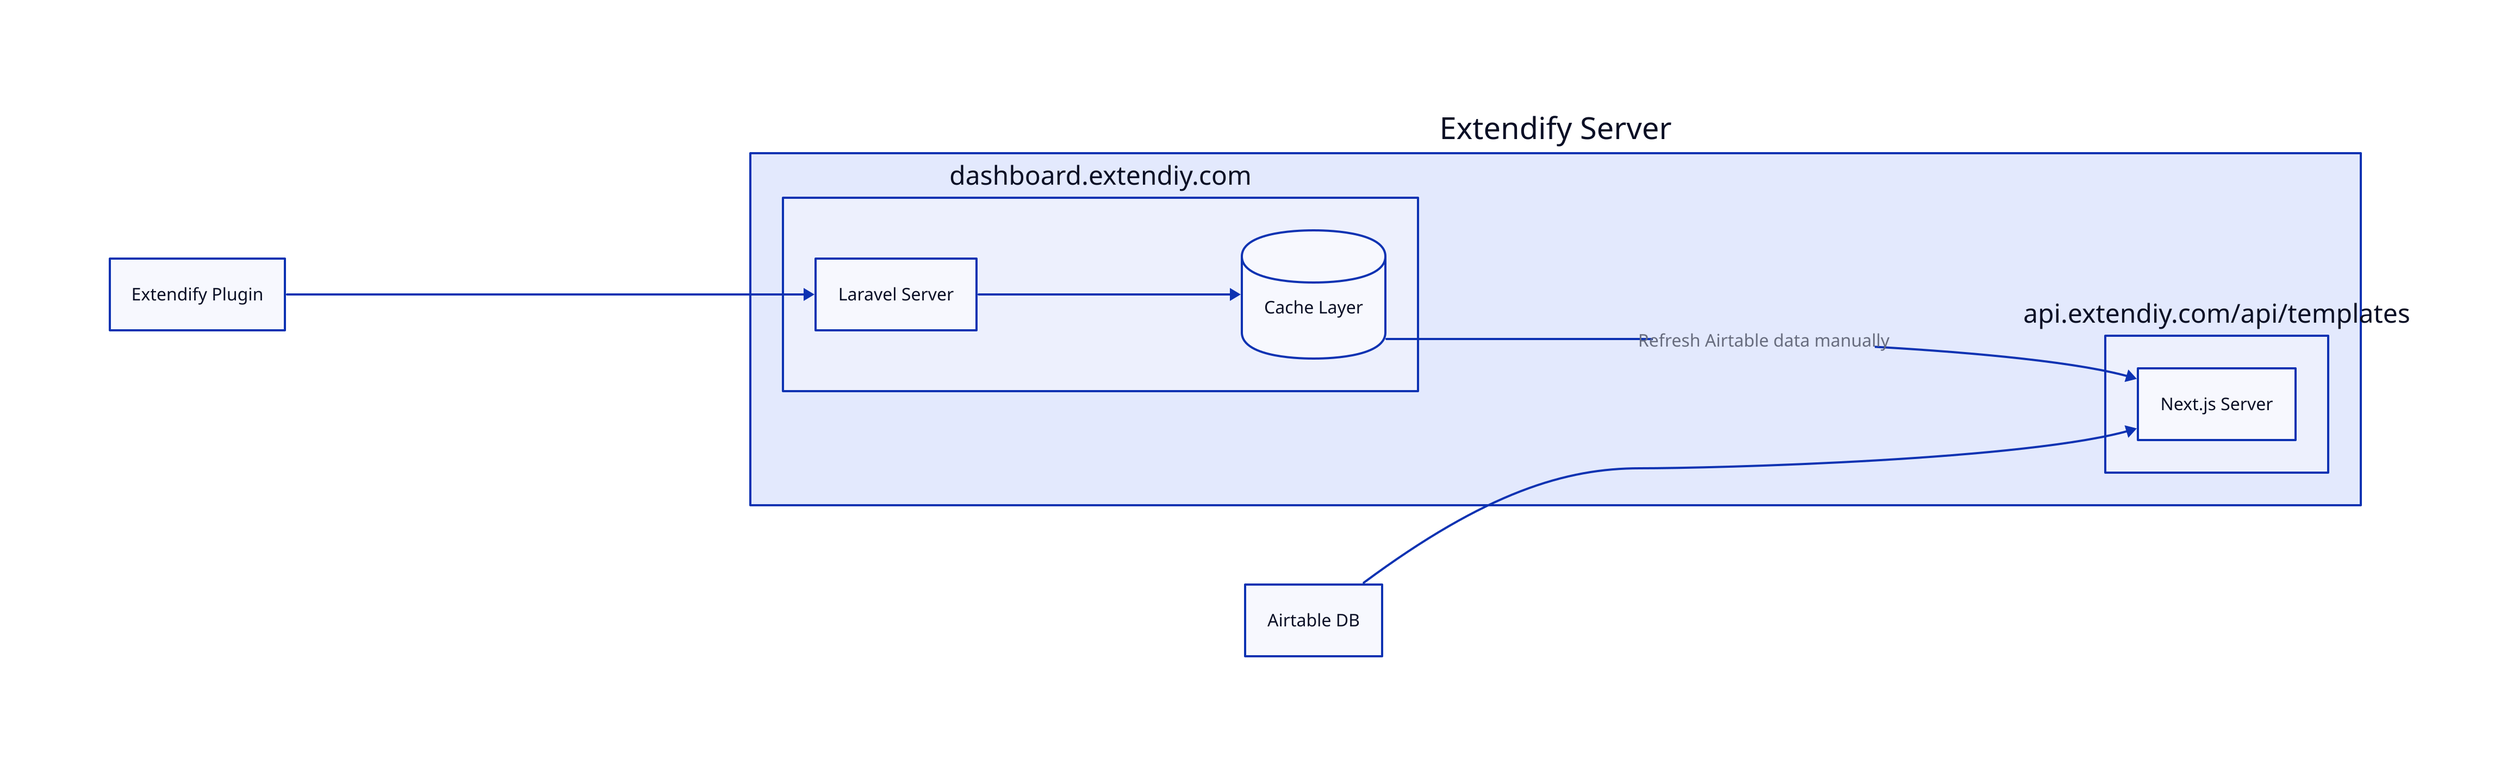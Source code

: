 direction: right

a: Extendify Plugin
b: Airtable DB

extendifyServer: {
  label: Extendify Server

  dashboardServer: {
    label: dashboard.extendiy.com
    ls: Laravel Server
    cl: Cache Layer
    cl.shape: cylinder

    ls -> cl
  }

  apiServer:  {
    label: api.extendiy.com/api/templates
    nj: Next.js Server

    # _.dashboardServer.ls -> nj
  }

  # dashboardServer -> apiServer
  # dashboardServer.ls -> apiServer.nj: Custom connector label
  dashboardServer.cl -> apiServer.nj: Refresh Airtable data manually
}

# a -> dashboardServer: API request
a -> extendifyServer.dashboardServer.ls
b -> extendifyServer.apiServer.nj